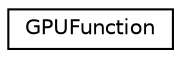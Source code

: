digraph G
{
  edge [fontname="Helvetica",fontsize="10",labelfontname="Helvetica",labelfontsize="10"];
  node [fontname="Helvetica",fontsize="10",shape=record];
  rankdir=LR;
  Node1 [label="GPUFunction",height=0.2,width=0.4,color="black", fillcolor="white", style="filled",URL="$dd/d10/structGPUFunction.html"];
}
